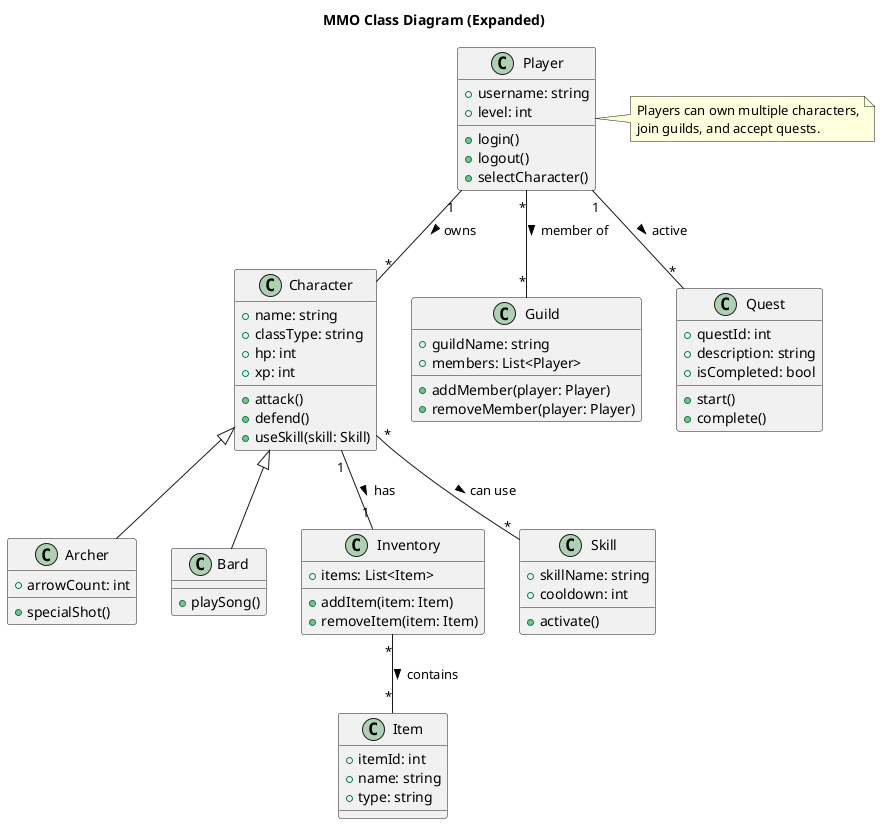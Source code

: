 
@startuml MMO_ClassDiagram
title MMO Class Diagram (Expanded)

class Player {
  +username: string
  +level: int
  +login()
  +logout()
  +selectCharacter()
}

class Character {
  +name: string
  +classType: string
  +hp: int
  +xp: int
  +attack()
  +defend()
  +useSkill(skill: Skill)
}

class Archer extends Character {
  +arrowCount: int
  +specialShot()
}

class Bard extends Character {
  +playSong()
}

class Inventory {
  +items: List<Item>
  +addItem(item: Item)
  +removeItem(item: Item)
}

class Item {
  +itemId: int
  +name: string
  +type: string
}

class Skill {
  +skillName: string
  +cooldown: int
  +activate()
}

class Guild {
  +guildName: string
  +members: List<Player>
  +addMember(player: Player)
  +removeMember(player: Player)
}

class Quest {
  +questId: int
  +description: string
  +isCompleted: bool
  +start()
  +complete()
}

Player "1" -- "*" Character : owns >
Character "1" -- "1" Inventory : has >
Inventory "*" -- "*" Item : contains >
Character "*" -- "*" Skill : can use >
Player "*" -- "*" Guild : member of >
Player "1" -- "*" Quest : active >

note right of Player
Players can own multiple characters,
join guilds, and accept quests.
end note

@enduml
